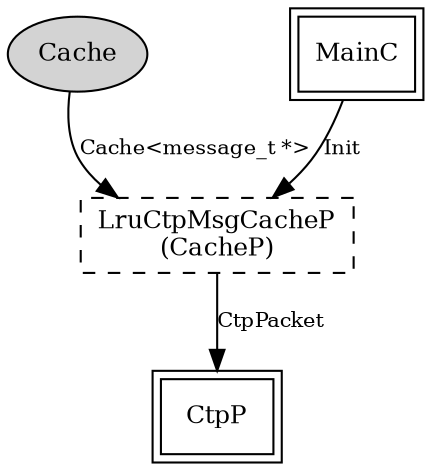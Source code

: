digraph "tos.lib.net.ctp.LruCtpMsgCacheC" {
  n0x2ace82e52458 [shape=ellipse, style=filled, label="Cache", fontsize=12];
  "LruCtpMsgCacheC.CacheP" [fontsize=12, shape=box, style=dashed, label="LruCtpMsgCacheP\n(CacheP)", URL="../chtml/tos.lib.net.ctp.LruCtpMsgCacheP.html"];
  "LruCtpMsgCacheC.CacheP" [fontsize=12, shape=box, style=dashed, label="LruCtpMsgCacheP\n(CacheP)", URL="../chtml/tos.lib.net.ctp.LruCtpMsgCacheP.html"];
  "CtpP" [fontsize=12, shape=box,peripheries=2, URL="../chtml/tos.lib.net.ctp.CtpP.html"];
  "MainC" [fontsize=12, shape=box,peripheries=2, URL="../chtml/tos.system.MainC.html"];
  "LruCtpMsgCacheC.CacheP" [fontsize=12, shape=box, style=dashed, label="LruCtpMsgCacheP\n(CacheP)", URL="../chtml/tos.lib.net.ctp.LruCtpMsgCacheP.html"];
  "n0x2ace82e52458" -> "LruCtpMsgCacheC.CacheP" [label="Cache<message_t *>", URL="../ihtml/tos.interfaces.Cache.html", fontsize=10];
  "LruCtpMsgCacheC.CacheP" -> "CtpP" [label="CtpPacket", URL="../ihtml/tos.lib.net.ctp.CtpPacket.html", fontsize=10];
  "MainC" -> "LruCtpMsgCacheC.CacheP" [label="Init", URL="../ihtml/tos.interfaces.Init.html", fontsize=10];
}
